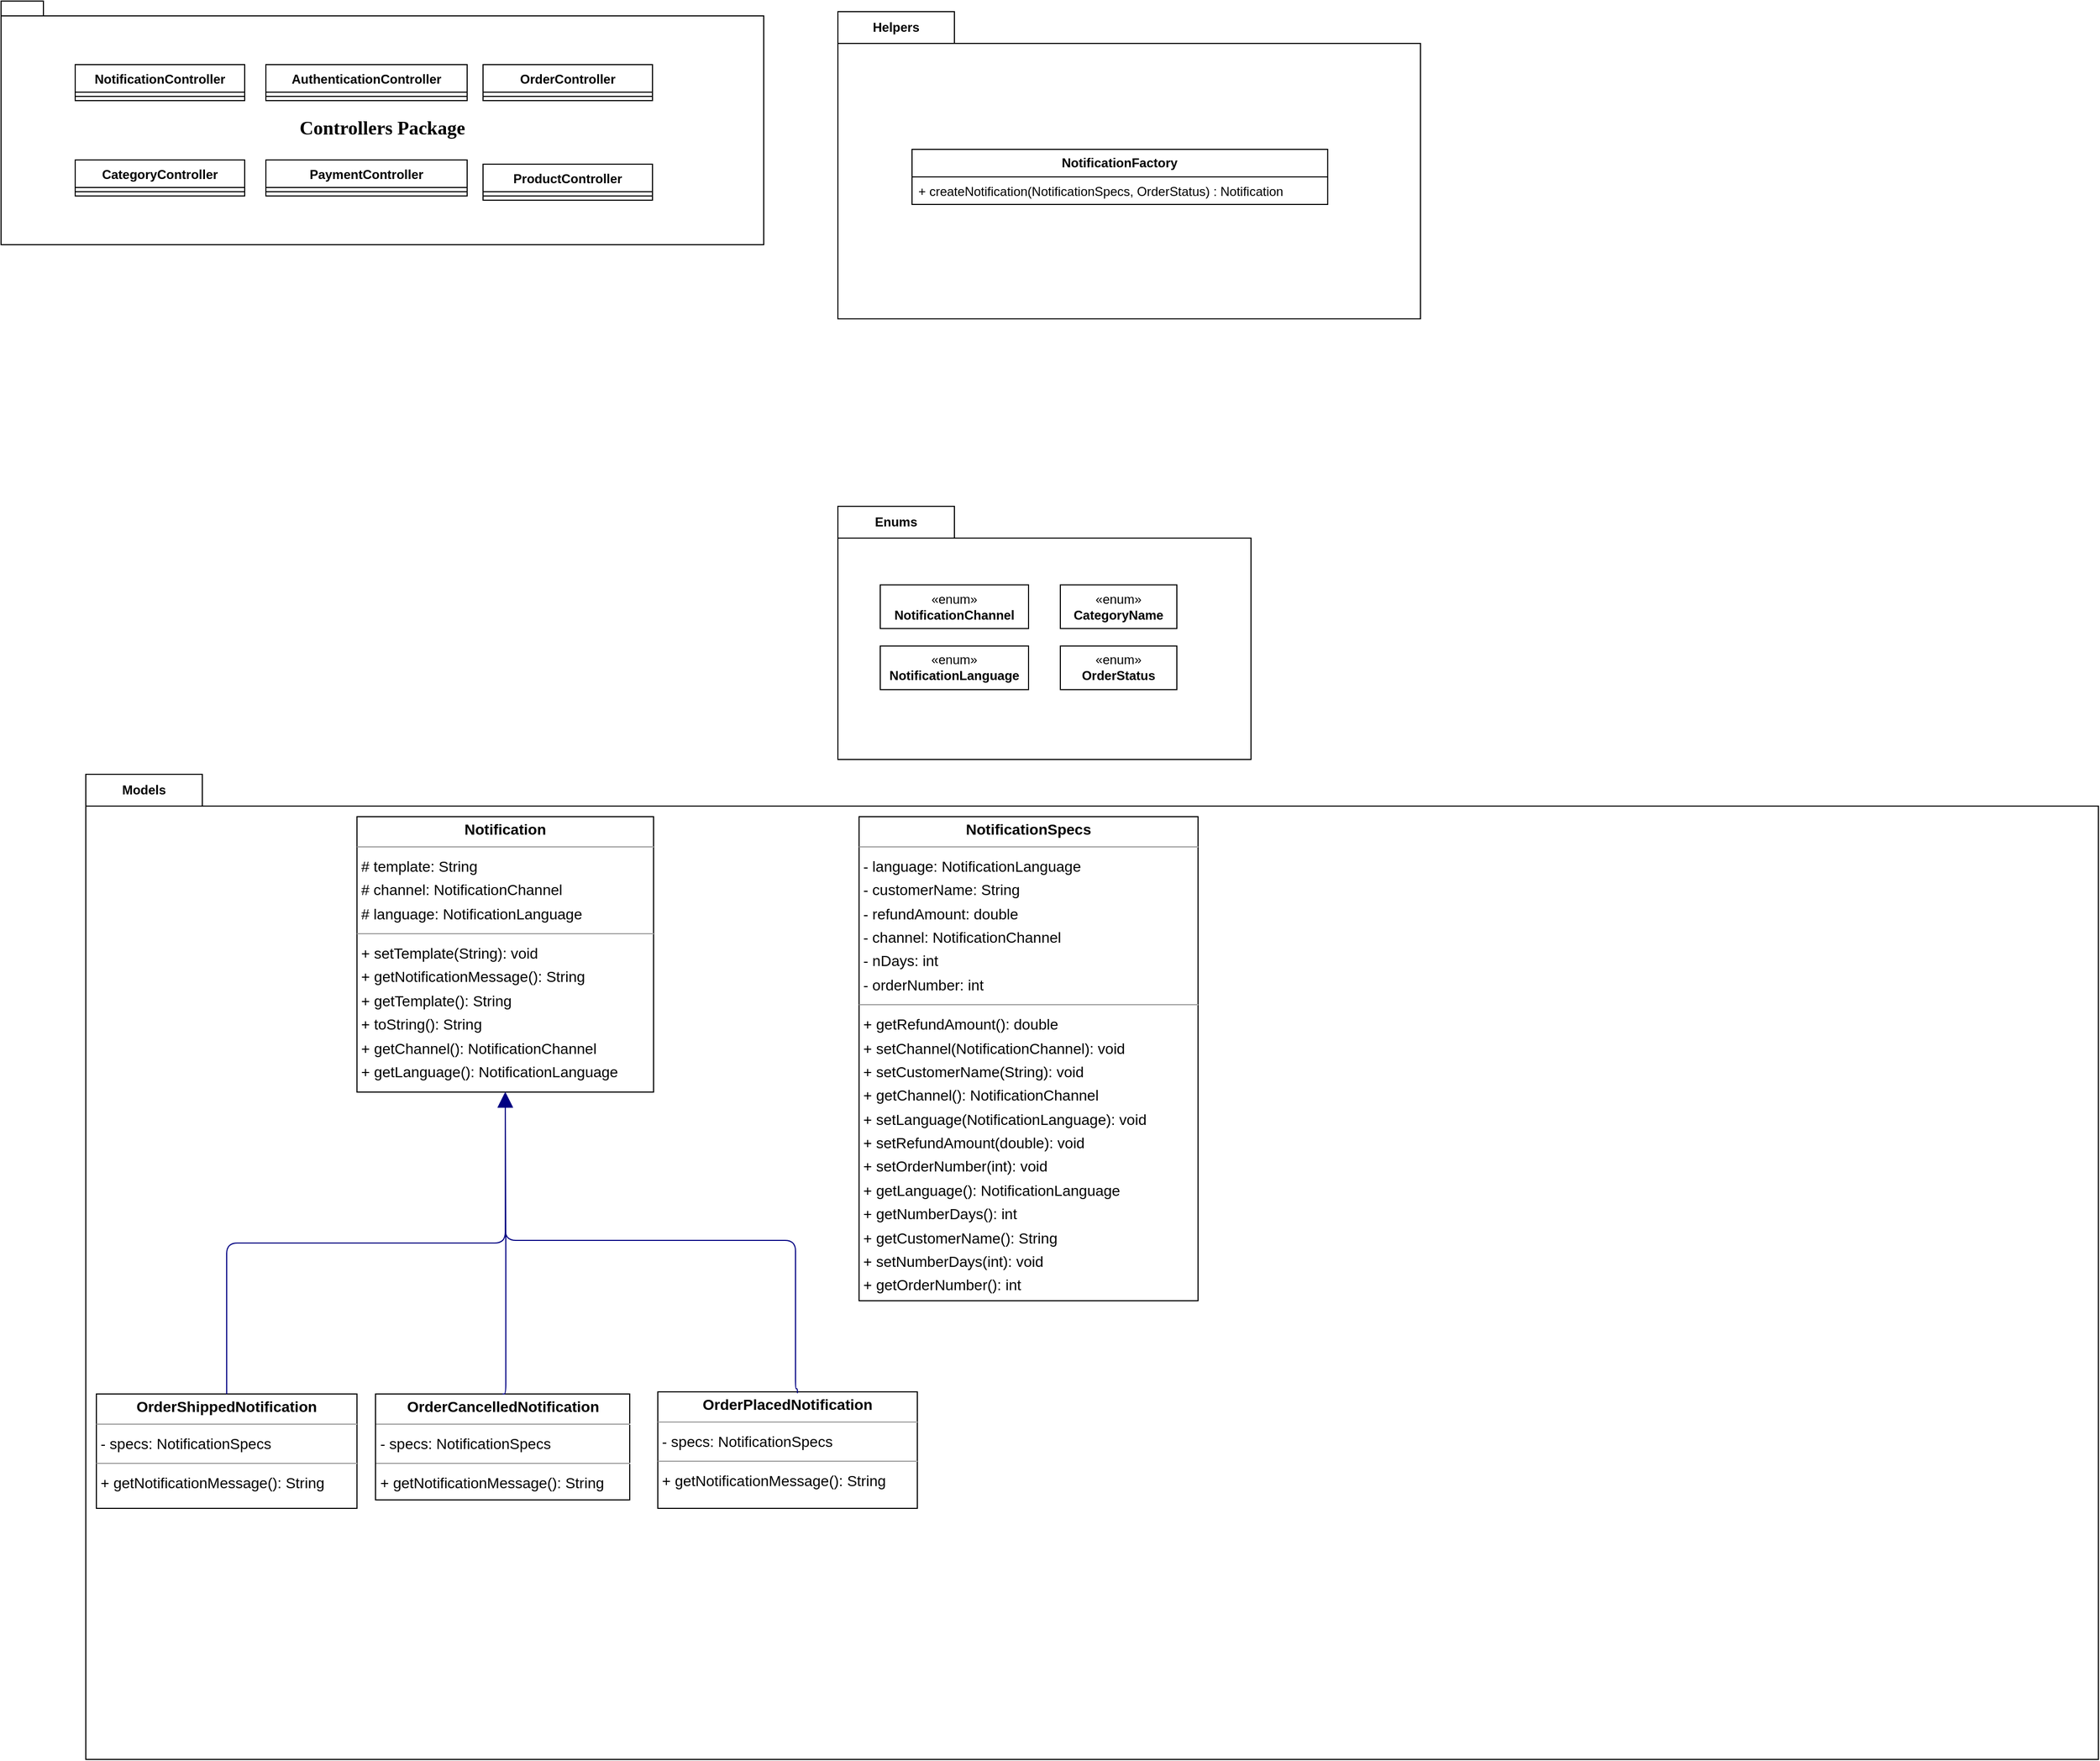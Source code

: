 <mxfile version="22.1.16" type="device">
  <diagram id="C5RBs43oDa-KdzZeNtuy" name="Page-1">
    <mxGraphModel dx="2607" dy="1605" grid="1" gridSize="10" guides="1" tooltips="1" connect="1" arrows="1" fold="1" page="1" pageScale="1" pageWidth="850" pageHeight="1100" math="0" shadow="0">
      <root>
        <mxCell id="WIyWlLk6GJQsqaUBKTNV-0" />
        <mxCell id="WIyWlLk6GJQsqaUBKTNV-1" parent="WIyWlLk6GJQsqaUBKTNV-0" />
        <mxCell id="rgEi_WncCJZVdDWMbM2z-34" value="&lt;b id=&quot;docs-internal-guid-37bf1ae9-7fff-d8b7-cc07-cfb594d46fc4&quot; style=&quot;&quot;&gt;&lt;span style=&quot;font-family: &amp;quot;Times New Roman&amp;quot;, serif; color: rgb(0, 0, 0); background-color: transparent; font-style: normal; font-variant: normal; text-decoration: none; vertical-align: baseline;&quot;&gt;&lt;font style=&quot;font-size: 18px;&quot;&gt;Controllers Package&lt;/font&gt;&lt;/span&gt;&lt;/b&gt;" style="shape=folder;fontStyle=1;spacingTop=10;tabWidth=40;tabHeight=14;tabPosition=left;html=1;whiteSpace=wrap;" parent="WIyWlLk6GJQsqaUBKTNV-1" vertex="1">
          <mxGeometry x="60" y="250" width="720" height="230" as="geometry" />
        </mxCell>
        <mxCell id="rgEi_WncCJZVdDWMbM2z-35" value="NotificationController" style="swimlane;fontStyle=1;align=center;verticalAlign=top;childLayout=stackLayout;horizontal=1;startSize=26;horizontalStack=0;resizeParent=1;resizeParentMax=0;resizeLast=0;collapsible=1;marginBottom=0;whiteSpace=wrap;html=1;" parent="WIyWlLk6GJQsqaUBKTNV-1" vertex="1">
          <mxGeometry x="130" y="310" width="160" height="34" as="geometry" />
        </mxCell>
        <mxCell id="rgEi_WncCJZVdDWMbM2z-37" value="" style="line;strokeWidth=1;fillColor=none;align=left;verticalAlign=middle;spacingTop=-1;spacingLeft=3;spacingRight=3;rotatable=0;labelPosition=right;points=[];portConstraint=eastwest;strokeColor=inherit;" parent="rgEi_WncCJZVdDWMbM2z-35" vertex="1">
          <mxGeometry y="26" width="160" height="8" as="geometry" />
        </mxCell>
        <mxCell id="rgEi_WncCJZVdDWMbM2z-39" value="&lt;span id=&quot;docs-internal-guid-37bf1ae9-7fff-d8b7-cc07-cfb594d46fc4&quot; style=&quot;font-weight:normal;&quot;&gt;&lt;/span&gt;AuthenticationController" style="swimlane;fontStyle=1;align=center;verticalAlign=top;childLayout=stackLayout;horizontal=1;startSize=26;horizontalStack=0;resizeParent=1;resizeParentMax=0;resizeLast=0;collapsible=1;marginBottom=0;whiteSpace=wrap;html=1;" parent="WIyWlLk6GJQsqaUBKTNV-1" vertex="1">
          <mxGeometry x="310" y="310" width="190" height="34" as="geometry" />
        </mxCell>
        <mxCell id="rgEi_WncCJZVdDWMbM2z-40" value="" style="line;strokeWidth=1;fillColor=none;align=left;verticalAlign=middle;spacingTop=-1;spacingLeft=3;spacingRight=3;rotatable=0;labelPosition=right;points=[];portConstraint=eastwest;strokeColor=inherit;" parent="rgEi_WncCJZVdDWMbM2z-39" vertex="1">
          <mxGeometry y="26" width="190" height="8" as="geometry" />
        </mxCell>
        <mxCell id="rgEi_WncCJZVdDWMbM2z-41" value="OrderController" style="swimlane;fontStyle=1;align=center;verticalAlign=top;childLayout=stackLayout;horizontal=1;startSize=26;horizontalStack=0;resizeParent=1;resizeParentMax=0;resizeLast=0;collapsible=1;marginBottom=0;whiteSpace=wrap;html=1;" parent="WIyWlLk6GJQsqaUBKTNV-1" vertex="1">
          <mxGeometry x="515" y="310" width="160" height="34" as="geometry" />
        </mxCell>
        <mxCell id="rgEi_WncCJZVdDWMbM2z-42" value="" style="line;strokeWidth=1;fillColor=none;align=left;verticalAlign=middle;spacingTop=-1;spacingLeft=3;spacingRight=3;rotatable=0;labelPosition=right;points=[];portConstraint=eastwest;strokeColor=inherit;" parent="rgEi_WncCJZVdDWMbM2z-41" vertex="1">
          <mxGeometry y="26" width="160" height="8" as="geometry" />
        </mxCell>
        <mxCell id="rgEi_WncCJZVdDWMbM2z-43" value="ProductController" style="swimlane;fontStyle=1;align=center;verticalAlign=top;childLayout=stackLayout;horizontal=1;startSize=26;horizontalStack=0;resizeParent=1;resizeParentMax=0;resizeLast=0;collapsible=1;marginBottom=0;whiteSpace=wrap;html=1;" parent="WIyWlLk6GJQsqaUBKTNV-1" vertex="1">
          <mxGeometry x="515" y="404" width="160" height="34" as="geometry" />
        </mxCell>
        <mxCell id="rgEi_WncCJZVdDWMbM2z-44" value="" style="line;strokeWidth=1;fillColor=none;align=left;verticalAlign=middle;spacingTop=-1;spacingLeft=3;spacingRight=3;rotatable=0;labelPosition=right;points=[];portConstraint=eastwest;strokeColor=inherit;" parent="rgEi_WncCJZVdDWMbM2z-43" vertex="1">
          <mxGeometry y="26" width="160" height="8" as="geometry" />
        </mxCell>
        <mxCell id="rgEi_WncCJZVdDWMbM2z-45" value="PaymentController" style="swimlane;fontStyle=1;align=center;verticalAlign=top;childLayout=stackLayout;horizontal=1;startSize=26;horizontalStack=0;resizeParent=1;resizeParentMax=0;resizeLast=0;collapsible=1;marginBottom=0;whiteSpace=wrap;html=1;" parent="WIyWlLk6GJQsqaUBKTNV-1" vertex="1">
          <mxGeometry x="310" y="400" width="190" height="34" as="geometry" />
        </mxCell>
        <mxCell id="rgEi_WncCJZVdDWMbM2z-46" value="" style="line;strokeWidth=1;fillColor=none;align=left;verticalAlign=middle;spacingTop=-1;spacingLeft=3;spacingRight=3;rotatable=0;labelPosition=right;points=[];portConstraint=eastwest;strokeColor=inherit;" parent="rgEi_WncCJZVdDWMbM2z-45" vertex="1">
          <mxGeometry y="26" width="190" height="8" as="geometry" />
        </mxCell>
        <mxCell id="rgEi_WncCJZVdDWMbM2z-47" value="CategoryController" style="swimlane;fontStyle=1;align=center;verticalAlign=top;childLayout=stackLayout;horizontal=1;startSize=26;horizontalStack=0;resizeParent=1;resizeParentMax=0;resizeLast=0;collapsible=1;marginBottom=0;whiteSpace=wrap;html=1;" parent="WIyWlLk6GJQsqaUBKTNV-1" vertex="1">
          <mxGeometry x="130" y="400" width="160" height="34" as="geometry" />
        </mxCell>
        <mxCell id="rgEi_WncCJZVdDWMbM2z-48" value="" style="line;strokeWidth=1;fillColor=none;align=left;verticalAlign=middle;spacingTop=-1;spacingLeft=3;spacingRight=3;rotatable=0;labelPosition=right;points=[];portConstraint=eastwest;strokeColor=inherit;" parent="rgEi_WncCJZVdDWMbM2z-47" vertex="1">
          <mxGeometry y="26" width="160" height="8" as="geometry" />
        </mxCell>
        <mxCell id="d0excHjlrP6uXnRHWfvJ-0" value="Enums" style="shape=folder;fontStyle=1;tabWidth=110;tabHeight=30;tabPosition=left;html=1;boundedLbl=1;labelInHeader=1;container=1;collapsible=0;whiteSpace=wrap;" vertex="1" parent="WIyWlLk6GJQsqaUBKTNV-1">
          <mxGeometry x="850" y="727" width="390" height="239" as="geometry" />
        </mxCell>
        <mxCell id="d0excHjlrP6uXnRHWfvJ-1" value="" style="html=1;strokeColor=none;resizeWidth=1;resizeHeight=1;fillColor=none;part=1;connectable=0;allowArrows=0;deletable=0;whiteSpace=wrap;" vertex="1" parent="d0excHjlrP6uXnRHWfvJ-0">
          <mxGeometry width="390" height="167.3" relative="1" as="geometry">
            <mxPoint y="30" as="offset" />
          </mxGeometry>
        </mxCell>
        <mxCell id="rgEi_WncCJZVdDWMbM2z-49" value="«enum»&lt;br&gt;&lt;b&gt;NotificationChannel&lt;/b&gt;" style="html=1;whiteSpace=wrap;" parent="d0excHjlrP6uXnRHWfvJ-0" vertex="1">
          <mxGeometry x="40" y="74.172" width="140" height="41.207" as="geometry" />
        </mxCell>
        <mxCell id="rgEi_WncCJZVdDWMbM2z-15" value="«enum»&lt;br&gt;&lt;b&gt;CategoryName&lt;/b&gt;" style="html=1;whiteSpace=wrap;" parent="d0excHjlrP6uXnRHWfvJ-0" vertex="1">
          <mxGeometry x="210" y="74.172" width="110" height="41.207" as="geometry" />
        </mxCell>
        <mxCell id="d0excHjlrP6uXnRHWfvJ-6" value="«enum»&lt;br&gt;&lt;b&gt;NotificationLanguage&lt;/b&gt;" style="html=1;whiteSpace=wrap;" vertex="1" parent="d0excHjlrP6uXnRHWfvJ-0">
          <mxGeometry x="40" y="131.862" width="140" height="41.207" as="geometry" />
        </mxCell>
        <mxCell id="d0excHjlrP6uXnRHWfvJ-7" value="«enum»&lt;br&gt;&lt;b&gt;OrderStatus&lt;/b&gt;" style="html=1;whiteSpace=wrap;" vertex="1" parent="d0excHjlrP6uXnRHWfvJ-0">
          <mxGeometry x="210" y="131.862" width="110" height="41.207" as="geometry" />
        </mxCell>
        <mxCell id="d0excHjlrP6uXnRHWfvJ-8" value="Helpers" style="shape=folder;fontStyle=1;tabWidth=110;tabHeight=30;tabPosition=left;html=1;boundedLbl=1;labelInHeader=1;container=1;collapsible=0;whiteSpace=wrap;" vertex="1" parent="WIyWlLk6GJQsqaUBKTNV-1">
          <mxGeometry x="850" y="260" width="550" height="290" as="geometry" />
        </mxCell>
        <mxCell id="d0excHjlrP6uXnRHWfvJ-9" value="" style="html=1;strokeColor=none;resizeWidth=1;resizeHeight=1;fillColor=none;part=1;connectable=0;allowArrows=0;deletable=0;whiteSpace=wrap;" vertex="1" parent="d0excHjlrP6uXnRHWfvJ-8">
          <mxGeometry width="550" height="260" relative="1" as="geometry">
            <mxPoint y="30" as="offset" />
          </mxGeometry>
        </mxCell>
        <mxCell id="d0excHjlrP6uXnRHWfvJ-14" value="&lt;b&gt;NotificationFactory&lt;/b&gt;" style="swimlane;fontStyle=0;childLayout=stackLayout;horizontal=1;startSize=26;fillColor=none;horizontalStack=0;resizeParent=1;resizeParentMax=0;resizeLast=0;collapsible=1;marginBottom=0;whiteSpace=wrap;html=1;" vertex="1" parent="d0excHjlrP6uXnRHWfvJ-8">
          <mxGeometry x="70.002" y="130.004" width="392.387" height="52" as="geometry" />
        </mxCell>
        <mxCell id="d0excHjlrP6uXnRHWfvJ-15" value="+ createNotification(NotificationSpecs, OrderStatus) : Notification" style="text;strokeColor=none;fillColor=none;align=left;verticalAlign=top;spacingLeft=4;spacingRight=4;overflow=hidden;rotatable=0;points=[[0,0.5],[1,0.5]];portConstraint=eastwest;whiteSpace=wrap;html=1;" vertex="1" parent="d0excHjlrP6uXnRHWfvJ-14">
          <mxGeometry y="26" width="392.387" height="26" as="geometry" />
        </mxCell>
        <mxCell id="d0excHjlrP6uXnRHWfvJ-18" value="Models" style="shape=folder;fontStyle=1;tabWidth=110;tabHeight=30;tabPosition=left;html=1;boundedLbl=1;labelInHeader=1;container=1;collapsible=0;whiteSpace=wrap;" vertex="1" parent="WIyWlLk6GJQsqaUBKTNV-1">
          <mxGeometry x="140" y="980" width="1900" height="930" as="geometry" />
        </mxCell>
        <mxCell id="d0excHjlrP6uXnRHWfvJ-19" value="" style="html=1;strokeColor=none;resizeWidth=1;resizeHeight=1;fillColor=none;part=1;connectable=0;allowArrows=0;deletable=0;whiteSpace=wrap;" vertex="1" parent="d0excHjlrP6uXnRHWfvJ-18">
          <mxGeometry width="1900" height="893.289" relative="1" as="geometry">
            <mxPoint y="30" as="offset" />
          </mxGeometry>
        </mxCell>
        <mxCell id="d0excHjlrP6uXnRHWfvJ-31" value="&lt;p style=&quot;margin:0px;margin-top:4px;text-align:center;&quot;&gt;&lt;b&gt;Notification&lt;/b&gt;&lt;/p&gt;&lt;hr size=&quot;1&quot;/&gt;&lt;p style=&quot;margin:0 0 0 4px;line-height:1.6;&quot;&gt;# template: String&lt;br/&gt;# channel: NotificationChannel&lt;br/&gt;# language: NotificationLanguage&lt;/p&gt;&lt;hr size=&quot;1&quot;/&gt;&lt;p style=&quot;margin:0 0 0 4px;line-height:1.6;&quot;&gt;+ setTemplate(String): void&lt;br/&gt;+ getNotificationMessage(): String&lt;br/&gt;+ getTemplate(): String&lt;br/&gt;+ toString(): String&lt;br/&gt;+ getChannel(): NotificationChannel&lt;br/&gt;+ getLanguage(): NotificationLanguage&lt;/p&gt;" style="verticalAlign=top;align=left;overflow=fill;fontSize=14;fontFamily=Helvetica;html=1;rounded=0;shadow=0;comic=0;labelBackgroundColor=none;strokeWidth=1;" vertex="1" parent="d0excHjlrP6uXnRHWfvJ-18">
          <mxGeometry x="256" y="40" width="280" height="260" as="geometry" />
        </mxCell>
        <mxCell id="d0excHjlrP6uXnRHWfvJ-32" value="&lt;p style=&quot;margin:0px;margin-top:4px;text-align:center;&quot;&gt;&lt;b&gt;OrderCancelledNotification&lt;/b&gt;&lt;/p&gt;&lt;hr size=&quot;1&quot;/&gt;&lt;p style=&quot;margin:0 0 0 4px;line-height:1.6;&quot;&gt;- specs: NotificationSpecs&lt;/p&gt;&lt;hr size=&quot;1&quot;/&gt;&lt;p style=&quot;margin:0 0 0 4px;line-height:1.6;&quot;&gt;+ getNotificationMessage(): String&lt;/p&gt;" style="verticalAlign=top;align=left;overflow=fill;fontSize=14;fontFamily=Helvetica;html=1;rounded=0;shadow=0;comic=0;labelBackgroundColor=none;strokeWidth=1;" vertex="1" parent="d0excHjlrP6uXnRHWfvJ-18">
          <mxGeometry x="273.5" y="585" width="240" height="100" as="geometry" />
        </mxCell>
        <mxCell id="d0excHjlrP6uXnRHWfvJ-33" value="&lt;p style=&quot;margin:0px;margin-top:4px;text-align:center;&quot;&gt;&lt;b&gt;OrderPlacedNotification&lt;/b&gt;&lt;/p&gt;&lt;hr size=&quot;1&quot;/&gt;&lt;p style=&quot;margin:0 0 0 4px;line-height:1.6;&quot;&gt;- specs: NotificationSpecs&lt;/p&gt;&lt;hr size=&quot;1&quot;/&gt;&lt;p style=&quot;margin:0 0 0 4px;line-height:1.6;&quot;&gt;+ getNotificationMessage(): String&lt;/p&gt;" style="verticalAlign=top;align=left;overflow=fill;fontSize=14;fontFamily=Helvetica;html=1;rounded=0;shadow=0;comic=0;labelBackgroundColor=none;strokeWidth=1;" vertex="1" parent="d0excHjlrP6uXnRHWfvJ-18">
          <mxGeometry x="540" y="583" width="245" height="110" as="geometry" />
        </mxCell>
        <mxCell id="d0excHjlrP6uXnRHWfvJ-34" value="&lt;p style=&quot;margin:0px;margin-top:4px;text-align:center;&quot;&gt;&lt;b&gt;OrderShippedNotification&lt;/b&gt;&lt;/p&gt;&lt;hr size=&quot;1&quot;/&gt;&lt;p style=&quot;margin:0 0 0 4px;line-height:1.6;&quot;&gt;- specs: NotificationSpecs&lt;/p&gt;&lt;hr size=&quot;1&quot;/&gt;&lt;p style=&quot;margin:0 0 0 4px;line-height:1.6;&quot;&gt;+ getNotificationMessage(): String&lt;/p&gt;" style="verticalAlign=top;align=left;overflow=fill;fontSize=14;fontFamily=Helvetica;html=1;rounded=0;shadow=0;comic=0;labelBackgroundColor=none;strokeWidth=1;" vertex="1" parent="d0excHjlrP6uXnRHWfvJ-18">
          <mxGeometry x="10" y="585" width="246" height="108" as="geometry" />
        </mxCell>
        <mxCell id="d0excHjlrP6uXnRHWfvJ-35" value="" style="html=1;rounded=1;edgeStyle=orthogonalEdgeStyle;dashed=0;startArrow=none;endArrow=block;endSize=12;strokeColor=#000082;exitX=0.500;exitY=0.000;exitDx=0;exitDy=0;entryX=0.500;entryY=1.000;entryDx=0;entryDy=0;" edge="1" parent="d0excHjlrP6uXnRHWfvJ-18" source="d0excHjlrP6uXnRHWfvJ-32" target="d0excHjlrP6uXnRHWfvJ-31">
          <mxGeometry width="50" height="50" relative="1" as="geometry">
            <Array as="points">
              <mxPoint x="396.5" y="585" />
              <mxPoint x="396.5" y="440" />
            </Array>
          </mxGeometry>
        </mxCell>
        <mxCell id="d0excHjlrP6uXnRHWfvJ-36" value="" style="html=1;rounded=1;edgeStyle=orthogonalEdgeStyle;dashed=0;startArrow=none;endArrow=block;endSize=12;strokeColor=#000082;exitX=0.538;exitY=0.011;exitDx=0;exitDy=0;entryX=0.500;entryY=1.000;entryDx=0;entryDy=0;exitPerimeter=0;" edge="1" parent="d0excHjlrP6uXnRHWfvJ-18" source="d0excHjlrP6uXnRHWfvJ-33" target="d0excHjlrP6uXnRHWfvJ-31">
          <mxGeometry width="50" height="50" relative="1" as="geometry">
            <Array as="points">
              <mxPoint x="672" y="580" />
              <mxPoint x="670" y="580" />
              <mxPoint x="670" y="440" />
              <mxPoint x="396" y="440" />
            </Array>
            <mxPoint x="666" y="580" as="sourcePoint" />
          </mxGeometry>
        </mxCell>
        <mxCell id="d0excHjlrP6uXnRHWfvJ-37" value="" style="html=1;rounded=1;edgeStyle=orthogonalEdgeStyle;dashed=0;startArrow=none;endArrow=block;endSize=12;strokeColor=#000082;exitX=0.500;exitY=0.000;exitDx=0;exitDy=0;entryX=0.500;entryY=1.000;entryDx=0;entryDy=0;" edge="1" parent="d0excHjlrP6uXnRHWfvJ-18" source="d0excHjlrP6uXnRHWfvJ-34" target="d0excHjlrP6uXnRHWfvJ-31">
          <mxGeometry width="50" height="50" relative="1" as="geometry">
            <Array as="points" />
          </mxGeometry>
        </mxCell>
        <mxCell id="d0excHjlrP6uXnRHWfvJ-38" value="&lt;p style=&quot;margin:0px;margin-top:4px;text-align:center;&quot;&gt;&lt;b&gt;NotificationSpecs&lt;/b&gt;&lt;/p&gt;&lt;hr size=&quot;1&quot;/&gt;&lt;p style=&quot;margin:0 0 0 4px;line-height:1.6;&quot;&gt;- language: NotificationLanguage&lt;br/&gt;- customerName: String&lt;br/&gt;- refundAmount: double&lt;br/&gt;- channel: NotificationChannel&lt;br/&gt;- nDays: int&lt;br/&gt;- orderNumber: int&lt;/p&gt;&lt;hr size=&quot;1&quot;/&gt;&lt;p style=&quot;margin:0 0 0 4px;line-height:1.6;&quot;&gt;+ getRefundAmount(): double&lt;br/&gt;+ setChannel(NotificationChannel): void&lt;br/&gt;+ setCustomerName(String): void&lt;br/&gt;+ getChannel(): NotificationChannel&lt;br/&gt;+ setLanguage(NotificationLanguage): void&lt;br/&gt;+ setRefundAmount(double): void&lt;br/&gt;+ setOrderNumber(int): void&lt;br/&gt;+ getLanguage(): NotificationLanguage&lt;br/&gt;+ getNumberDays(): int&lt;br/&gt;+ getCustomerName(): String&lt;br/&gt;+ setNumberDays(int): void&lt;br/&gt;+ getOrderNumber(): int&lt;/p&gt;" style="verticalAlign=top;align=left;overflow=fill;fontSize=14;fontFamily=Helvetica;html=1;rounded=0;shadow=0;comic=0;labelBackgroundColor=none;strokeWidth=1;" vertex="1" parent="d0excHjlrP6uXnRHWfvJ-18">
          <mxGeometry x="730" y="40" width="320" height="457" as="geometry" />
        </mxCell>
      </root>
    </mxGraphModel>
  </diagram>
</mxfile>
